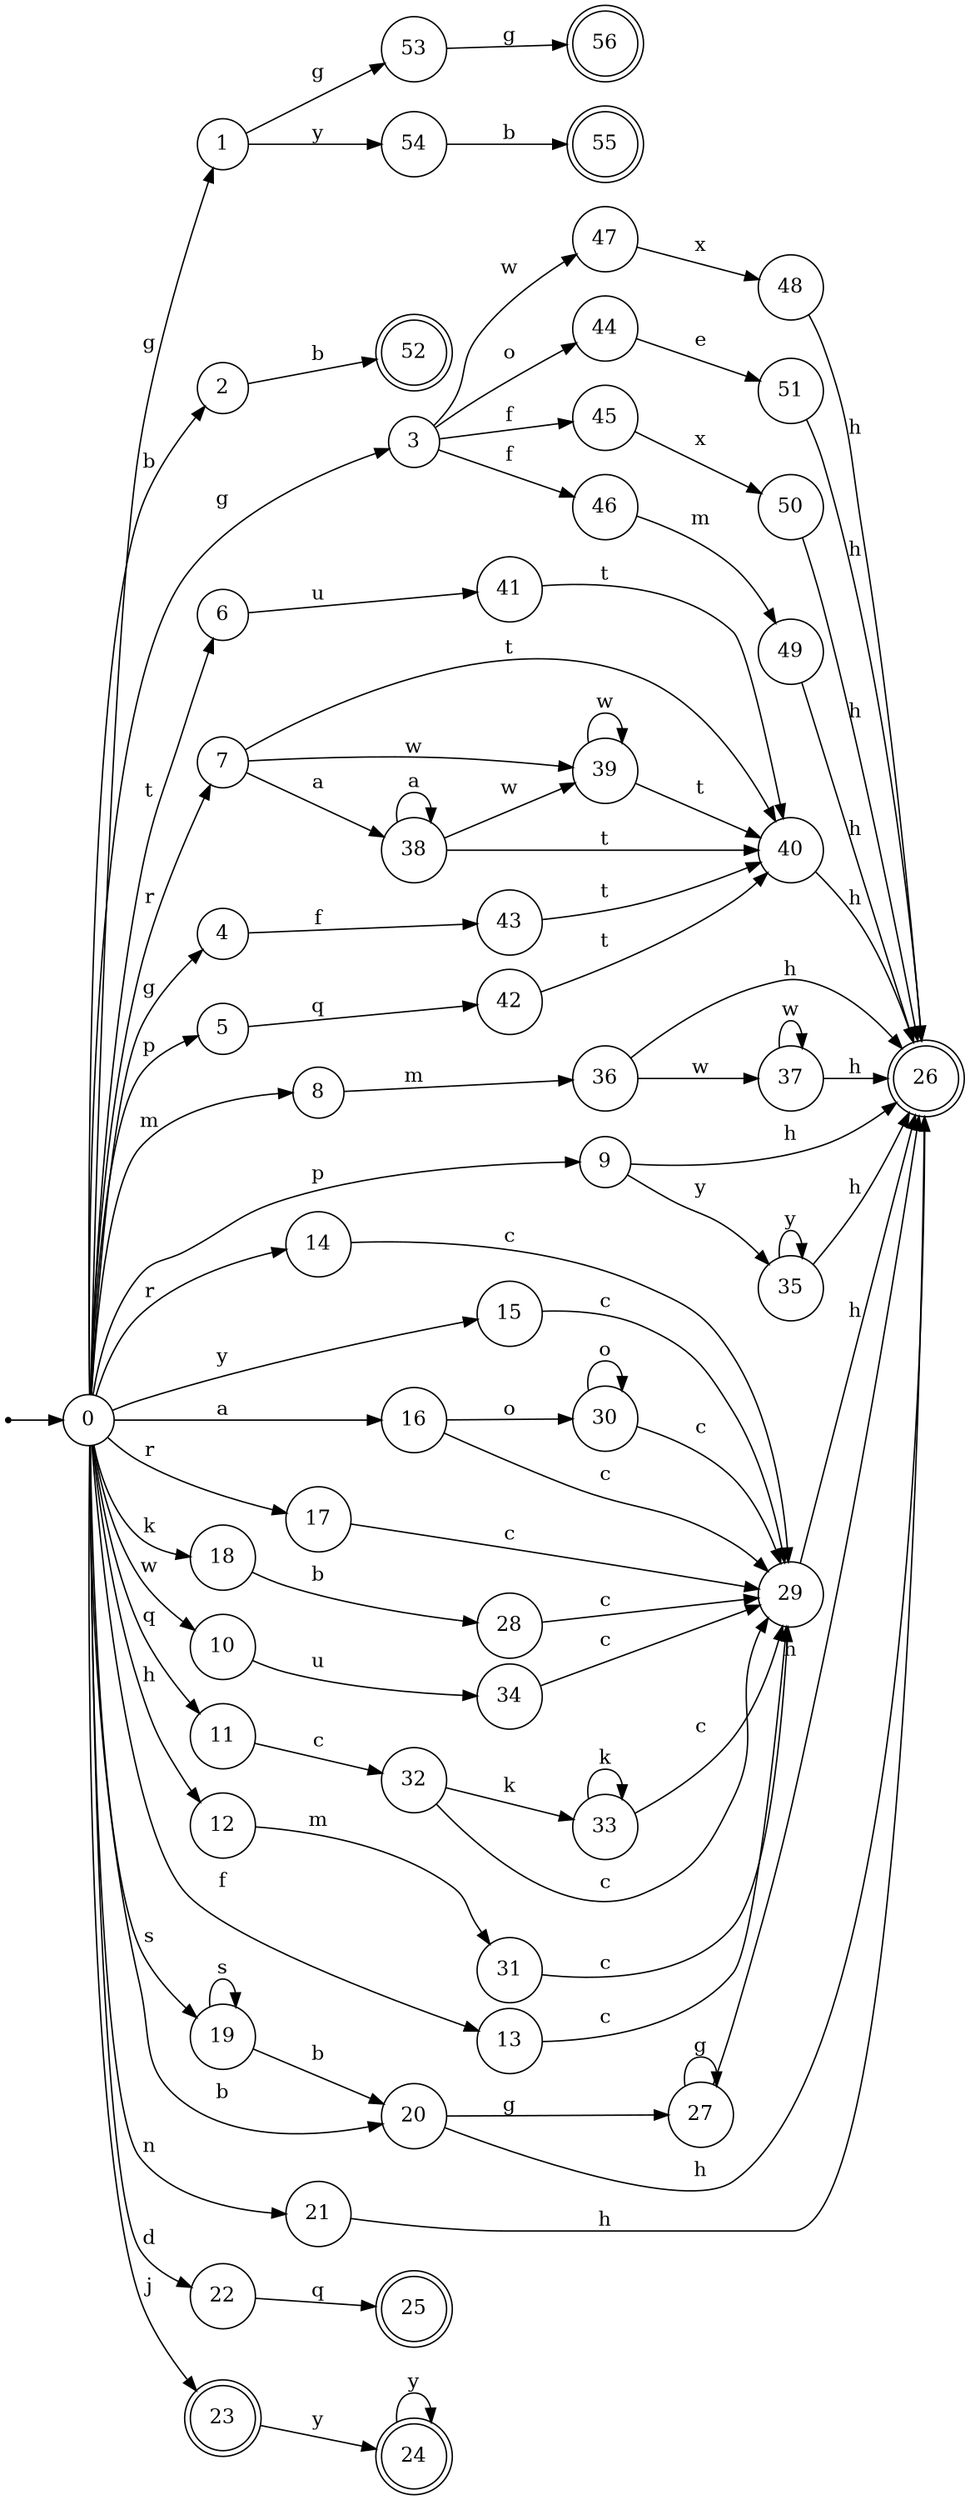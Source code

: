digraph finite_state_machine {
rankdir=LR;
size="20,20";
node [shape = point]; "dummy0"
node [shape = circle]; "0";
"dummy0" -> "0";
node [shape = circle]; "1";
node [shape = circle]; "2";
node [shape = circle]; "3";
node [shape = circle]; "4";
node [shape = circle]; "5";
node [shape = circle]; "6";
node [shape = circle]; "7";
node [shape = circle]; "8";
node [shape = circle]; "9";
node [shape = circle]; "10";
node [shape = circle]; "11";
node [shape = circle]; "12";
node [shape = circle]; "13";
node [shape = circle]; "14";
node [shape = circle]; "15";
node [shape = circle]; "16";
node [shape = circle]; "17";
node [shape = circle]; "18";
node [shape = circle]; "19";
node [shape = circle]; "20";
node [shape = circle]; "21";
node [shape = circle]; "22";
node [shape = doublecircle]; "23";node [shape = doublecircle]; "24";node [shape = doublecircle]; "25";node [shape = doublecircle]; "26";node [shape = circle]; "27";
node [shape = circle]; "28";
node [shape = circle]; "29";
node [shape = circle]; "30";
node [shape = circle]; "31";
node [shape = circle]; "32";
node [shape = circle]; "33";
node [shape = circle]; "34";
node [shape = circle]; "35";
node [shape = circle]; "36";
node [shape = circle]; "37";
node [shape = circle]; "38";
node [shape = circle]; "39";
node [shape = circle]; "40";
node [shape = circle]; "41";
node [shape = circle]; "42";
node [shape = circle]; "43";
node [shape = circle]; "44";
node [shape = circle]; "45";
node [shape = circle]; "46";
node [shape = circle]; "47";
node [shape = circle]; "48";
node [shape = circle]; "49";
node [shape = circle]; "50";
node [shape = circle]; "51";
node [shape = doublecircle]; "52";node [shape = circle]; "53";
node [shape = circle]; "54";
node [shape = doublecircle]; "55";node [shape = doublecircle]; "56";"0" -> "1" [label = "g"];
 "0" -> "3" [label = "g"];
 "0" -> "4" [label = "g"];
 "0" -> "2" [label = "b"];
 "0" -> "20" [label = "b"];
 "0" -> "9" [label = "p"];
 "0" -> "5" [label = "p"];
 "0" -> "6" [label = "t"];
 "0" -> "17" [label = "r"];
 "0" -> "14" [label = "r"];
 "0" -> "7" [label = "r"];
 "0" -> "8" [label = "m"];
 "0" -> "10" [label = "w"];
 "0" -> "11" [label = "q"];
 "0" -> "12" [label = "h"];
 "0" -> "13" [label = "f"];
 "0" -> "15" [label = "y"];
 "0" -> "16" [label = "a"];
 "0" -> "18" [label = "k"];
 "0" -> "19" [label = "s"];
 "0" -> "21" [label = "n"];
 "0" -> "22" [label = "d"];
 "0" -> "23" [label = "j"];
 "23" -> "24" [label = "y"];
 "24" -> "24" [label = "y"];
 "22" -> "25" [label = "q"];
 "21" -> "26" [label = "h"];
 "20" -> "27" [label = "g"];
 "20" -> "26" [label = "h"];
 "27" -> "27" [label = "g"];
 "27" -> "26" [label = "h"];
 "19" -> "19" [label = "s"];
 "19" -> "20" [label = "b"];
 "18" -> "28" [label = "b"];
 "28" -> "29" [label = "c"];
 "29" -> "26" [label = "h"];
 "17" -> "29" [label = "c"];
 "16" -> "30" [label = "o"];
 "16" -> "29" [label = "c"];
 "30" -> "30" [label = "o"];
 "30" -> "29" [label = "c"];
 "15" -> "29" [label = "c"];
 "14" -> "29" [label = "c"];
 "13" -> "29" [label = "c"];
 "12" -> "31" [label = "m"];
 "31" -> "29" [label = "c"];
 "11" -> "32" [label = "c"];
 "32" -> "33" [label = "k"];
 "32" -> "29" [label = "c"];
 "33" -> "33" [label = "k"];
 "33" -> "29" [label = "c"];
 "10" -> "34" [label = "u"];
 "34" -> "29" [label = "c"];
 "9" -> "35" [label = "y"];
 "9" -> "26" [label = "h"];
 "35" -> "35" [label = "y"];
 "35" -> "26" [label = "h"];
 "8" -> "36" [label = "m"];
 "36" -> "37" [label = "w"];
 "36" -> "26" [label = "h"];
 "37" -> "37" [label = "w"];
 "37" -> "26" [label = "h"];
 "7" -> "38" [label = "a"];
 "7" -> "39" [label = "w"];
 "7" -> "40" [label = "t"];
 "40" -> "26" [label = "h"];
 "39" -> "39" [label = "w"];
 "39" -> "40" [label = "t"];
 "38" -> "38" [label = "a"];
 "38" -> "39" [label = "w"];
 "38" -> "40" [label = "t"];
 "6" -> "41" [label = "u"];
 "41" -> "40" [label = "t"];
 "5" -> "42" [label = "q"];
 "42" -> "40" [label = "t"];
 "4" -> "43" [label = "f"];
 "43" -> "40" [label = "t"];
 "3" -> "44" [label = "o"];
 "3" -> "45" [label = "f"];
 "3" -> "46" [label = "f"];
 "3" -> "47" [label = "w"];
 "47" -> "48" [label = "x"];
 "48" -> "26" [label = "h"];
 "46" -> "49" [label = "m"];
 "49" -> "26" [label = "h"];
 "45" -> "50" [label = "x"];
 "50" -> "26" [label = "h"];
 "44" -> "51" [label = "e"];
 "51" -> "26" [label = "h"];
 "2" -> "52" [label = "b"];
 "1" -> "53" [label = "g"];
 "1" -> "54" [label = "y"];
 "54" -> "55" [label = "b"];
 "53" -> "56" [label = "g"];
 }
